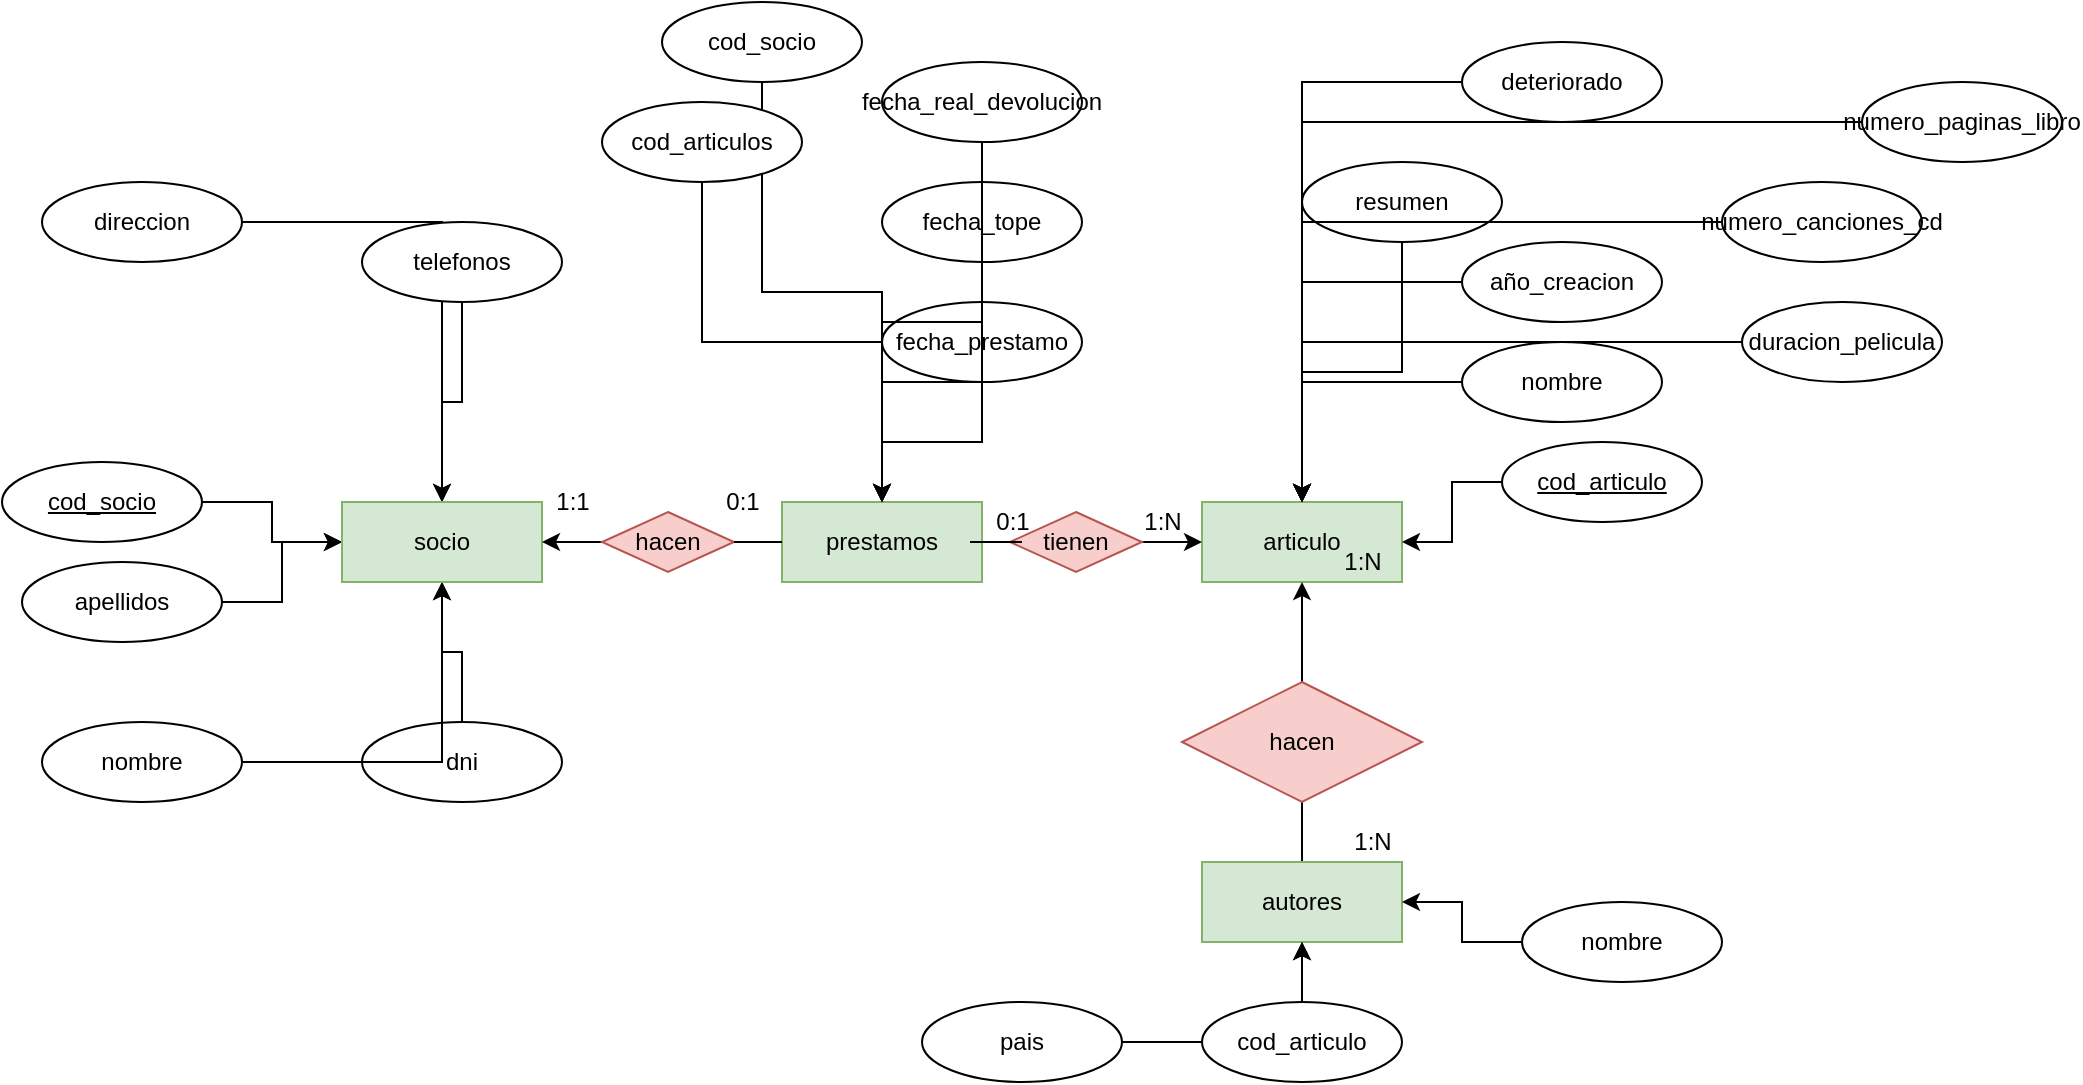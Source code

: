 <mxfile version="15.4.0" type="device"><diagram id="TWMWxUq0kQ1jJOWFn_6B" name="Página-1"><mxGraphModel dx="2048" dy="714" grid="1" gridSize="10" guides="1" tooltips="1" connect="1" arrows="1" fold="1" page="1" pageScale="1" pageWidth="827" pageHeight="1169" background="none" math="0" shadow="0"><root><mxCell id="0"/><mxCell id="1" parent="0"/><mxCell id="eKOVn82QgWmLp1okzmsc-12" style="edgeStyle=orthogonalEdgeStyle;rounded=0;orthogonalLoop=1;jettySize=auto;html=1;" parent="1" source="eKOVn82QgWmLp1okzmsc-2" target="eKOVn82QgWmLp1okzmsc-8" edge="1"><mxGeometry relative="1" as="geometry"/></mxCell><mxCell id="eKOVn82QgWmLp1okzmsc-2" value="dni" style="ellipse;whiteSpace=wrap;html=1;align=center;" parent="1" vertex="1"><mxGeometry x="110" y="390" width="100" height="40" as="geometry"/></mxCell><mxCell id="eKOVn82QgWmLp1okzmsc-13" style="edgeStyle=orthogonalEdgeStyle;rounded=0;orthogonalLoop=1;jettySize=auto;html=1;" parent="1" source="eKOVn82QgWmLp1okzmsc-3" target="eKOVn82QgWmLp1okzmsc-8" edge="1"><mxGeometry relative="1" as="geometry"/></mxCell><mxCell id="eKOVn82QgWmLp1okzmsc-3" value="nombre" style="ellipse;whiteSpace=wrap;html=1;align=center;" parent="1" vertex="1"><mxGeometry x="-50" y="390" width="100" height="40" as="geometry"/></mxCell><mxCell id="eKOVn82QgWmLp1okzmsc-14" style="edgeStyle=orthogonalEdgeStyle;rounded=0;orthogonalLoop=1;jettySize=auto;html=1;" parent="1" source="eKOVn82QgWmLp1okzmsc-4" target="eKOVn82QgWmLp1okzmsc-8" edge="1"><mxGeometry relative="1" as="geometry"/></mxCell><mxCell id="eKOVn82QgWmLp1okzmsc-4" value="apellidos" style="ellipse;whiteSpace=wrap;html=1;align=center;" parent="1" vertex="1"><mxGeometry x="-60" y="310" width="100" height="40" as="geometry"/></mxCell><mxCell id="eKOVn82QgWmLp1okzmsc-9" style="edgeStyle=orthogonalEdgeStyle;rounded=0;orthogonalLoop=1;jettySize=auto;html=1;" parent="1" source="eKOVn82QgWmLp1okzmsc-5" target="eKOVn82QgWmLp1okzmsc-8" edge="1"><mxGeometry relative="1" as="geometry"/></mxCell><mxCell id="eKOVn82QgWmLp1okzmsc-5" value="&lt;u&gt;cod_socio&lt;/u&gt;" style="ellipse;whiteSpace=wrap;html=1;align=center;" parent="1" vertex="1"><mxGeometry x="-70" y="260" width="100" height="40" as="geometry"/></mxCell><mxCell id="eKOVn82QgWmLp1okzmsc-10" style="edgeStyle=orthogonalEdgeStyle;rounded=0;orthogonalLoop=1;jettySize=auto;html=1;" parent="1" source="eKOVn82QgWmLp1okzmsc-6" target="eKOVn82QgWmLp1okzmsc-8" edge="1"><mxGeometry relative="1" as="geometry"/></mxCell><mxCell id="eKOVn82QgWmLp1okzmsc-6" value="direccion" style="ellipse;whiteSpace=wrap;html=1;align=center;" parent="1" vertex="1"><mxGeometry x="-50" y="120" width="100" height="40" as="geometry"/></mxCell><mxCell id="eKOVn82QgWmLp1okzmsc-11" style="edgeStyle=orthogonalEdgeStyle;rounded=0;orthogonalLoop=1;jettySize=auto;html=1;" parent="1" source="eKOVn82QgWmLp1okzmsc-7" target="eKOVn82QgWmLp1okzmsc-8" edge="1"><mxGeometry relative="1" as="geometry"/></mxCell><mxCell id="eKOVn82QgWmLp1okzmsc-7" value="telefonos" style="ellipse;whiteSpace=wrap;html=1;align=center;" parent="1" vertex="1"><mxGeometry x="110" y="140" width="100" height="40" as="geometry"/></mxCell><mxCell id="eKOVn82QgWmLp1okzmsc-8" value="socio" style="whiteSpace=wrap;html=1;align=center;fillColor=#d5e8d4;strokeColor=#82b366;" parent="1" vertex="1"><mxGeometry x="100" y="280" width="100" height="40" as="geometry"/></mxCell><mxCell id="ByuGNL8vaBgb1gNgW71--1" value="articulo" style="whiteSpace=wrap;html=1;align=center;fillColor=#d5e8d4;strokeColor=#82b366;" vertex="1" parent="1"><mxGeometry x="530" y="280" width="100" height="40" as="geometry"/></mxCell><mxCell id="ByuGNL8vaBgb1gNgW71--17" style="edgeStyle=orthogonalEdgeStyle;rounded=0;orthogonalLoop=1;jettySize=auto;html=1;" edge="1" parent="1" source="ByuGNL8vaBgb1gNgW71--2" target="ByuGNL8vaBgb1gNgW71--1"><mxGeometry relative="1" as="geometry"/></mxCell><mxCell id="ByuGNL8vaBgb1gNgW71--2" value="&lt;u&gt;cod_articulo&lt;/u&gt;" style="ellipse;whiteSpace=wrap;html=1;align=center;" vertex="1" parent="1"><mxGeometry x="680" y="250" width="100" height="40" as="geometry"/></mxCell><mxCell id="ByuGNL8vaBgb1gNgW71--18" style="edgeStyle=orthogonalEdgeStyle;rounded=0;orthogonalLoop=1;jettySize=auto;html=1;" edge="1" parent="1" source="ByuGNL8vaBgb1gNgW71--3" target="ByuGNL8vaBgb1gNgW71--1"><mxGeometry relative="1" as="geometry"/></mxCell><mxCell id="ByuGNL8vaBgb1gNgW71--3" value="nombre" style="ellipse;whiteSpace=wrap;html=1;align=center;" vertex="1" parent="1"><mxGeometry x="660" y="200" width="100" height="40" as="geometry"/></mxCell><mxCell id="ByuGNL8vaBgb1gNgW71--20" style="edgeStyle=orthogonalEdgeStyle;rounded=0;orthogonalLoop=1;jettySize=auto;html=1;" edge="1" parent="1" source="ByuGNL8vaBgb1gNgW71--4" target="ByuGNL8vaBgb1gNgW71--1"><mxGeometry relative="1" as="geometry"/></mxCell><mxCell id="ByuGNL8vaBgb1gNgW71--4" value="año_creacion" style="ellipse;whiteSpace=wrap;html=1;align=center;" vertex="1" parent="1"><mxGeometry x="660" y="150" width="100" height="40" as="geometry"/></mxCell><mxCell id="ByuGNL8vaBgb1gNgW71--19" style="edgeStyle=orthogonalEdgeStyle;rounded=0;orthogonalLoop=1;jettySize=auto;html=1;" edge="1" parent="1" source="ByuGNL8vaBgb1gNgW71--5" target="ByuGNL8vaBgb1gNgW71--1"><mxGeometry relative="1" as="geometry"/></mxCell><mxCell id="ByuGNL8vaBgb1gNgW71--5" value="resumen" style="ellipse;whiteSpace=wrap;html=1;align=center;" vertex="1" parent="1"><mxGeometry x="580" y="110" width="100" height="40" as="geometry"/></mxCell><mxCell id="ByuGNL8vaBgb1gNgW71--13" style="edgeStyle=orthogonalEdgeStyle;rounded=0;orthogonalLoop=1;jettySize=auto;html=1;" edge="1" parent="1" source="ByuGNL8vaBgb1gNgW71--6" target="ByuGNL8vaBgb1gNgW71--1"><mxGeometry relative="1" as="geometry"/></mxCell><mxCell id="ByuGNL8vaBgb1gNgW71--6" value="autores" style="whiteSpace=wrap;html=1;align=center;fillColor=#d5e8d4;strokeColor=#82b366;" vertex="1" parent="1"><mxGeometry x="530" y="460" width="100" height="40" as="geometry"/></mxCell><mxCell id="ByuGNL8vaBgb1gNgW71--10" style="edgeStyle=orthogonalEdgeStyle;rounded=0;orthogonalLoop=1;jettySize=auto;html=1;" edge="1" parent="1" source="ByuGNL8vaBgb1gNgW71--7" target="ByuGNL8vaBgb1gNgW71--6"><mxGeometry relative="1" as="geometry"/></mxCell><mxCell id="ByuGNL8vaBgb1gNgW71--7" value="nombre" style="ellipse;whiteSpace=wrap;html=1;align=center;" vertex="1" parent="1"><mxGeometry x="690" y="480" width="100" height="40" as="geometry"/></mxCell><mxCell id="ByuGNL8vaBgb1gNgW71--12" style="edgeStyle=orthogonalEdgeStyle;rounded=0;orthogonalLoop=1;jettySize=auto;html=1;" edge="1" parent="1" source="ByuGNL8vaBgb1gNgW71--8" target="ByuGNL8vaBgb1gNgW71--6"><mxGeometry relative="1" as="geometry"/></mxCell><mxCell id="ByuGNL8vaBgb1gNgW71--8" value="pais" style="ellipse;whiteSpace=wrap;html=1;align=center;" vertex="1" parent="1"><mxGeometry x="390" y="530" width="100" height="40" as="geometry"/></mxCell><mxCell id="ByuGNL8vaBgb1gNgW71--11" style="edgeStyle=orthogonalEdgeStyle;rounded=0;orthogonalLoop=1;jettySize=auto;html=1;entryX=0.5;entryY=1;entryDx=0;entryDy=0;" edge="1" parent="1" source="ByuGNL8vaBgb1gNgW71--9" target="ByuGNL8vaBgb1gNgW71--6"><mxGeometry relative="1" as="geometry"/></mxCell><mxCell id="ByuGNL8vaBgb1gNgW71--9" value="cod_articulo" style="ellipse;whiteSpace=wrap;html=1;align=center;" vertex="1" parent="1"><mxGeometry x="530" y="530" width="100" height="40" as="geometry"/></mxCell><mxCell id="ByuGNL8vaBgb1gNgW71--14" value="hacen" style="shape=rhombus;perimeter=rhombusPerimeter;whiteSpace=wrap;html=1;align=center;fillColor=#f8cecc;strokeColor=#b85450;" vertex="1" parent="1"><mxGeometry x="520" y="370" width="120" height="60" as="geometry"/></mxCell><mxCell id="ByuGNL8vaBgb1gNgW71--15" value="1:N" style="text;html=1;resizable=0;autosize=1;align=center;verticalAlign=middle;points=[];fillColor=none;strokeColor=none;rounded=0;" vertex="1" parent="1"><mxGeometry x="595" y="300" width="30" height="20" as="geometry"/></mxCell><mxCell id="ByuGNL8vaBgb1gNgW71--16" value="1:N" style="text;html=1;resizable=0;autosize=1;align=center;verticalAlign=middle;points=[];fillColor=none;strokeColor=none;rounded=0;" vertex="1" parent="1"><mxGeometry x="600" y="440" width="30" height="20" as="geometry"/></mxCell><mxCell id="ByuGNL8vaBgb1gNgW71--23" style="edgeStyle=orthogonalEdgeStyle;rounded=0;orthogonalLoop=1;jettySize=auto;html=1;" edge="1" parent="1" source="ByuGNL8vaBgb1gNgW71--21" target="ByuGNL8vaBgb1gNgW71--1"><mxGeometry relative="1" as="geometry"/></mxCell><mxCell id="ByuGNL8vaBgb1gNgW71--21" value="numero_paginas_libro" style="ellipse;whiteSpace=wrap;html=1;align=center;" vertex="1" parent="1"><mxGeometry x="860" y="70" width="100" height="40" as="geometry"/></mxCell><mxCell id="ByuGNL8vaBgb1gNgW71--24" style="edgeStyle=orthogonalEdgeStyle;rounded=0;orthogonalLoop=1;jettySize=auto;html=1;" edge="1" parent="1" source="ByuGNL8vaBgb1gNgW71--22" target="ByuGNL8vaBgb1gNgW71--1"><mxGeometry relative="1" as="geometry"/></mxCell><mxCell id="ByuGNL8vaBgb1gNgW71--22" value="numero_canciones_cd" style="ellipse;whiteSpace=wrap;html=1;align=center;" vertex="1" parent="1"><mxGeometry x="790" y="120" width="100" height="40" as="geometry"/></mxCell><mxCell id="ByuGNL8vaBgb1gNgW71--26" style="edgeStyle=orthogonalEdgeStyle;rounded=0;orthogonalLoop=1;jettySize=auto;html=1;" edge="1" parent="1" source="ByuGNL8vaBgb1gNgW71--25" target="ByuGNL8vaBgb1gNgW71--1"><mxGeometry relative="1" as="geometry"/></mxCell><mxCell id="ByuGNL8vaBgb1gNgW71--25" value="duracion_pelicula" style="ellipse;whiteSpace=wrap;html=1;align=center;" vertex="1" parent="1"><mxGeometry x="800" y="180" width="100" height="40" as="geometry"/></mxCell><mxCell id="ByuGNL8vaBgb1gNgW71--28" style="edgeStyle=orthogonalEdgeStyle;rounded=0;orthogonalLoop=1;jettySize=auto;html=1;" edge="1" parent="1" source="ByuGNL8vaBgb1gNgW71--27" target="ByuGNL8vaBgb1gNgW71--1"><mxGeometry relative="1" as="geometry"/></mxCell><mxCell id="ByuGNL8vaBgb1gNgW71--27" value="deteriorado" style="ellipse;whiteSpace=wrap;html=1;align=center;" vertex="1" parent="1"><mxGeometry x="660" y="50" width="100" height="40" as="geometry"/></mxCell><mxCell id="ByuGNL8vaBgb1gNgW71--30" style="edgeStyle=orthogonalEdgeStyle;rounded=0;orthogonalLoop=1;jettySize=auto;html=1;startArrow=none;" edge="1" parent="1" source="ByuGNL8vaBgb1gNgW71--32" target="eKOVn82QgWmLp1okzmsc-8"><mxGeometry relative="1" as="geometry"/></mxCell><mxCell id="ByuGNL8vaBgb1gNgW71--31" style="edgeStyle=orthogonalEdgeStyle;rounded=0;orthogonalLoop=1;jettySize=auto;html=1;startArrow=none;" edge="1" parent="1" source="ByuGNL8vaBgb1gNgW71--34" target="ByuGNL8vaBgb1gNgW71--1"><mxGeometry relative="1" as="geometry"/></mxCell><mxCell id="ByuGNL8vaBgb1gNgW71--29" value="prestamos" style="whiteSpace=wrap;html=1;align=center;fillColor=#d5e8d4;strokeColor=#82b366;" vertex="1" parent="1"><mxGeometry x="320" y="280" width="100" height="40" as="geometry"/></mxCell><mxCell id="ByuGNL8vaBgb1gNgW71--32" value="hacen" style="shape=rhombus;perimeter=rhombusPerimeter;whiteSpace=wrap;html=1;align=center;fillColor=#f8cecc;strokeColor=#b85450;" vertex="1" parent="1"><mxGeometry x="230" y="285" width="66" height="30" as="geometry"/></mxCell><mxCell id="ByuGNL8vaBgb1gNgW71--33" value="" style="edgeStyle=orthogonalEdgeStyle;rounded=0;orthogonalLoop=1;jettySize=auto;html=1;endArrow=none;" edge="1" parent="1" source="ByuGNL8vaBgb1gNgW71--29" target="ByuGNL8vaBgb1gNgW71--32"><mxGeometry relative="1" as="geometry"><mxPoint x="320" y="300" as="sourcePoint"/><mxPoint x="200" y="300" as="targetPoint"/></mxGeometry></mxCell><mxCell id="ByuGNL8vaBgb1gNgW71--34" value="tienen" style="shape=rhombus;perimeter=rhombusPerimeter;whiteSpace=wrap;html=1;align=center;fillColor=#f8cecc;strokeColor=#b85450;" vertex="1" parent="1"><mxGeometry x="434" y="285" width="66" height="30" as="geometry"/></mxCell><mxCell id="ByuGNL8vaBgb1gNgW71--35" value="" style="edgeStyle=orthogonalEdgeStyle;rounded=0;orthogonalLoop=1;jettySize=auto;html=1;endArrow=none;" edge="1" parent="1" source="ByuGNL8vaBgb1gNgW71--29" target="ByuGNL8vaBgb1gNgW71--34"><mxGeometry relative="1" as="geometry"><mxPoint x="420" y="300" as="sourcePoint"/><mxPoint x="530" y="300" as="targetPoint"/></mxGeometry></mxCell><mxCell id="ByuGNL8vaBgb1gNgW71--40" style="edgeStyle=orthogonalEdgeStyle;rounded=0;orthogonalLoop=1;jettySize=auto;html=1;" edge="1" parent="1" source="ByuGNL8vaBgb1gNgW71--36" target="ByuGNL8vaBgb1gNgW71--29"><mxGeometry relative="1" as="geometry"/></mxCell><mxCell id="ByuGNL8vaBgb1gNgW71--36" value="fecha_prestamo" style="ellipse;whiteSpace=wrap;html=1;align=center;" vertex="1" parent="1"><mxGeometry x="370" y="180" width="100" height="40" as="geometry"/></mxCell><mxCell id="ByuGNL8vaBgb1gNgW71--41" style="edgeStyle=orthogonalEdgeStyle;rounded=0;orthogonalLoop=1;jettySize=auto;html=1;" edge="1" parent="1" source="ByuGNL8vaBgb1gNgW71--37" target="ByuGNL8vaBgb1gNgW71--29"><mxGeometry relative="1" as="geometry"/></mxCell><mxCell id="ByuGNL8vaBgb1gNgW71--37" value="fecha_tope" style="ellipse;whiteSpace=wrap;html=1;align=center;" vertex="1" parent="1"><mxGeometry x="370" y="120" width="100" height="40" as="geometry"/></mxCell><mxCell id="ByuGNL8vaBgb1gNgW71--42" style="edgeStyle=orthogonalEdgeStyle;rounded=0;orthogonalLoop=1;jettySize=auto;html=1;" edge="1" parent="1" source="ByuGNL8vaBgb1gNgW71--39" target="ByuGNL8vaBgb1gNgW71--29"><mxGeometry relative="1" as="geometry"/></mxCell><mxCell id="ByuGNL8vaBgb1gNgW71--39" value="fecha_real_devolucion" style="ellipse;whiteSpace=wrap;html=1;align=center;" vertex="1" parent="1"><mxGeometry x="370" y="60" width="100" height="40" as="geometry"/></mxCell><mxCell id="ByuGNL8vaBgb1gNgW71--43" value="0:1" style="text;html=1;resizable=0;autosize=1;align=center;verticalAlign=middle;points=[];fillColor=none;strokeColor=none;rounded=0;" vertex="1" parent="1"><mxGeometry x="285" y="270" width="30" height="20" as="geometry"/></mxCell><mxCell id="ByuGNL8vaBgb1gNgW71--44" value="1:1" style="text;html=1;resizable=0;autosize=1;align=center;verticalAlign=middle;points=[];fillColor=none;strokeColor=none;rounded=0;" vertex="1" parent="1"><mxGeometry x="200" y="270" width="30" height="20" as="geometry"/></mxCell><mxCell id="ByuGNL8vaBgb1gNgW71--45" value="1:N" style="text;html=1;resizable=0;autosize=1;align=center;verticalAlign=middle;points=[];fillColor=none;strokeColor=none;rounded=0;" vertex="1" parent="1"><mxGeometry x="495" y="280" width="30" height="20" as="geometry"/></mxCell><mxCell id="ByuGNL8vaBgb1gNgW71--46" value="0:1" style="text;html=1;resizable=0;autosize=1;align=center;verticalAlign=middle;points=[];fillColor=none;strokeColor=none;rounded=0;" vertex="1" parent="1"><mxGeometry x="420" y="280" width="30" height="20" as="geometry"/></mxCell><mxCell id="ByuGNL8vaBgb1gNgW71--48" style="edgeStyle=orthogonalEdgeStyle;rounded=0;orthogonalLoop=1;jettySize=auto;html=1;" edge="1" parent="1" source="ByuGNL8vaBgb1gNgW71--47" target="ByuGNL8vaBgb1gNgW71--29"><mxGeometry relative="1" as="geometry"/></mxCell><mxCell id="ByuGNL8vaBgb1gNgW71--47" value="cod_socio" style="ellipse;whiteSpace=wrap;html=1;align=center;" vertex="1" parent="1"><mxGeometry x="260" y="30" width="100" height="40" as="geometry"/></mxCell><mxCell id="ByuGNL8vaBgb1gNgW71--50" style="edgeStyle=orthogonalEdgeStyle;rounded=0;orthogonalLoop=1;jettySize=auto;html=1;" edge="1" parent="1" source="ByuGNL8vaBgb1gNgW71--49" target="ByuGNL8vaBgb1gNgW71--29"><mxGeometry relative="1" as="geometry"/></mxCell><mxCell id="ByuGNL8vaBgb1gNgW71--49" value="cod_articulos" style="ellipse;whiteSpace=wrap;html=1;align=center;" vertex="1" parent="1"><mxGeometry x="230" y="80" width="100" height="40" as="geometry"/></mxCell></root></mxGraphModel></diagram></mxfile>